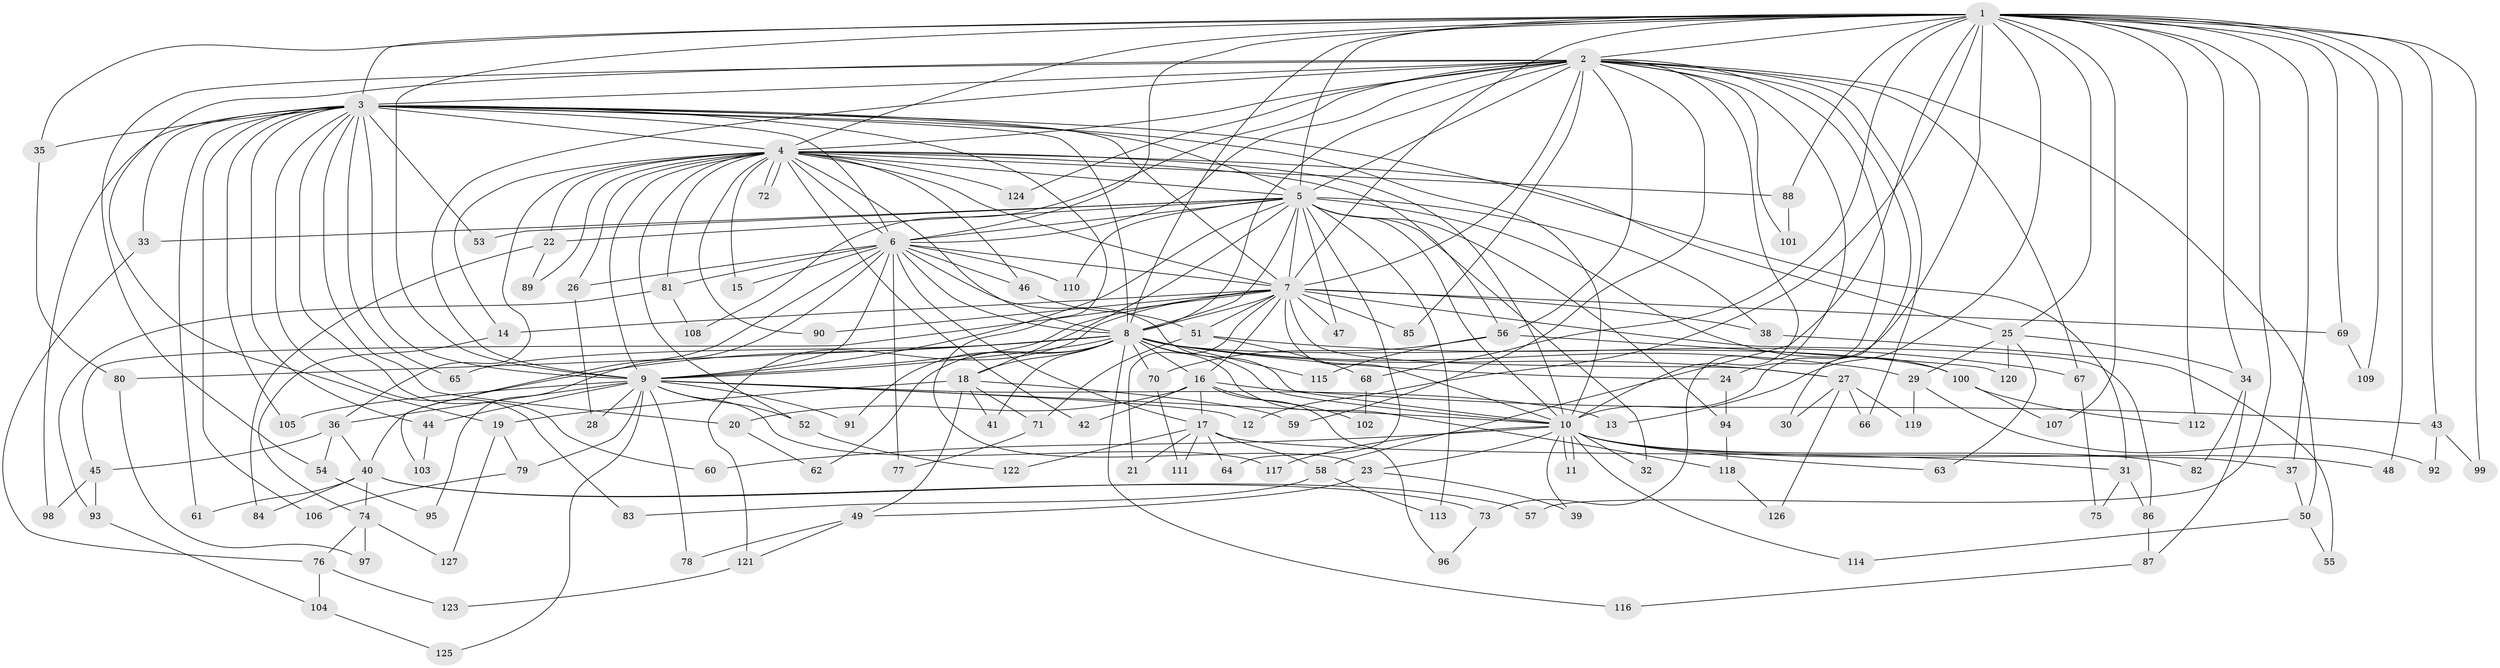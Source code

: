// Generated by graph-tools (version 1.1) at 2025/13/03/09/25 04:13:51]
// undirected, 127 vertices, 279 edges
graph export_dot {
graph [start="1"]
  node [color=gray90,style=filled];
  1;
  2;
  3;
  4;
  5;
  6;
  7;
  8;
  9;
  10;
  11;
  12;
  13;
  14;
  15;
  16;
  17;
  18;
  19;
  20;
  21;
  22;
  23;
  24;
  25;
  26;
  27;
  28;
  29;
  30;
  31;
  32;
  33;
  34;
  35;
  36;
  37;
  38;
  39;
  40;
  41;
  42;
  43;
  44;
  45;
  46;
  47;
  48;
  49;
  50;
  51;
  52;
  53;
  54;
  55;
  56;
  57;
  58;
  59;
  60;
  61;
  62;
  63;
  64;
  65;
  66;
  67;
  68;
  69;
  70;
  71;
  72;
  73;
  74;
  75;
  76;
  77;
  78;
  79;
  80;
  81;
  82;
  83;
  84;
  85;
  86;
  87;
  88;
  89;
  90;
  91;
  92;
  93;
  94;
  95;
  96;
  97;
  98;
  99;
  100;
  101;
  102;
  103;
  104;
  105;
  106;
  107;
  108;
  109;
  110;
  111;
  112;
  113;
  114;
  115;
  116;
  117;
  118;
  119;
  120;
  121;
  122;
  123;
  124;
  125;
  126;
  127;
  1 -- 2;
  1 -- 3;
  1 -- 4;
  1 -- 5;
  1 -- 6;
  1 -- 7;
  1 -- 8;
  1 -- 9;
  1 -- 10;
  1 -- 12;
  1 -- 13;
  1 -- 25;
  1 -- 34;
  1 -- 35;
  1 -- 37;
  1 -- 43;
  1 -- 48;
  1 -- 57;
  1 -- 58;
  1 -- 68;
  1 -- 69;
  1 -- 88;
  1 -- 99;
  1 -- 107;
  1 -- 109;
  1 -- 112;
  2 -- 3;
  2 -- 4;
  2 -- 5;
  2 -- 6;
  2 -- 7;
  2 -- 8;
  2 -- 9;
  2 -- 10;
  2 -- 19;
  2 -- 24;
  2 -- 30;
  2 -- 50;
  2 -- 54;
  2 -- 56;
  2 -- 59;
  2 -- 66;
  2 -- 67;
  2 -- 73;
  2 -- 85;
  2 -- 101;
  2 -- 108;
  2 -- 124;
  3 -- 4;
  3 -- 5;
  3 -- 6;
  3 -- 7;
  3 -- 8;
  3 -- 9;
  3 -- 10;
  3 -- 20;
  3 -- 23;
  3 -- 31;
  3 -- 33;
  3 -- 35;
  3 -- 44;
  3 -- 53;
  3 -- 60;
  3 -- 61;
  3 -- 65;
  3 -- 83;
  3 -- 98;
  3 -- 105;
  3 -- 106;
  4 -- 5;
  4 -- 6;
  4 -- 7;
  4 -- 8;
  4 -- 9;
  4 -- 10;
  4 -- 14;
  4 -- 15;
  4 -- 22;
  4 -- 25;
  4 -- 26;
  4 -- 36;
  4 -- 42;
  4 -- 46;
  4 -- 52;
  4 -- 56;
  4 -- 72;
  4 -- 72;
  4 -- 81;
  4 -- 88;
  4 -- 89;
  4 -- 90;
  4 -- 124;
  5 -- 6;
  5 -- 7;
  5 -- 8;
  5 -- 9;
  5 -- 10;
  5 -- 18;
  5 -- 22;
  5 -- 32;
  5 -- 33;
  5 -- 38;
  5 -- 47;
  5 -- 53;
  5 -- 64;
  5 -- 94;
  5 -- 100;
  5 -- 110;
  5 -- 113;
  6 -- 7;
  6 -- 8;
  6 -- 9;
  6 -- 10;
  6 -- 15;
  6 -- 17;
  6 -- 26;
  6 -- 46;
  6 -- 77;
  6 -- 81;
  6 -- 95;
  6 -- 103;
  6 -- 110;
  7 -- 8;
  7 -- 9;
  7 -- 10;
  7 -- 14;
  7 -- 16;
  7 -- 21;
  7 -- 27;
  7 -- 38;
  7 -- 45;
  7 -- 47;
  7 -- 51;
  7 -- 69;
  7 -- 85;
  7 -- 86;
  7 -- 90;
  7 -- 121;
  8 -- 9;
  8 -- 10;
  8 -- 16;
  8 -- 18;
  8 -- 24;
  8 -- 27;
  8 -- 29;
  8 -- 40;
  8 -- 41;
  8 -- 62;
  8 -- 65;
  8 -- 70;
  8 -- 80;
  8 -- 91;
  8 -- 100;
  8 -- 115;
  8 -- 116;
  8 -- 118;
  9 -- 10;
  9 -- 12;
  9 -- 13;
  9 -- 28;
  9 -- 36;
  9 -- 44;
  9 -- 52;
  9 -- 78;
  9 -- 79;
  9 -- 91;
  9 -- 105;
  9 -- 117;
  9 -- 125;
  10 -- 11;
  10 -- 11;
  10 -- 23;
  10 -- 31;
  10 -- 32;
  10 -- 39;
  10 -- 48;
  10 -- 60;
  10 -- 63;
  10 -- 82;
  10 -- 114;
  10 -- 117;
  14 -- 74;
  16 -- 17;
  16 -- 20;
  16 -- 42;
  16 -- 43;
  16 -- 96;
  16 -- 102;
  17 -- 21;
  17 -- 37;
  17 -- 58;
  17 -- 64;
  17 -- 111;
  17 -- 122;
  18 -- 19;
  18 -- 41;
  18 -- 49;
  18 -- 59;
  18 -- 71;
  19 -- 79;
  19 -- 127;
  20 -- 62;
  22 -- 84;
  22 -- 89;
  23 -- 39;
  23 -- 49;
  24 -- 94;
  25 -- 29;
  25 -- 34;
  25 -- 63;
  25 -- 120;
  26 -- 28;
  27 -- 30;
  27 -- 66;
  27 -- 119;
  27 -- 126;
  29 -- 92;
  29 -- 119;
  31 -- 75;
  31 -- 86;
  33 -- 76;
  34 -- 82;
  34 -- 87;
  35 -- 80;
  36 -- 40;
  36 -- 45;
  36 -- 54;
  37 -- 50;
  38 -- 55;
  40 -- 57;
  40 -- 61;
  40 -- 73;
  40 -- 74;
  40 -- 84;
  43 -- 92;
  43 -- 99;
  44 -- 103;
  45 -- 93;
  45 -- 98;
  46 -- 51;
  49 -- 78;
  49 -- 121;
  50 -- 55;
  50 -- 114;
  51 -- 67;
  51 -- 68;
  51 -- 71;
  52 -- 122;
  54 -- 95;
  56 -- 70;
  56 -- 115;
  56 -- 120;
  58 -- 83;
  58 -- 113;
  67 -- 75;
  68 -- 102;
  69 -- 109;
  70 -- 111;
  71 -- 77;
  73 -- 96;
  74 -- 76;
  74 -- 97;
  74 -- 127;
  76 -- 104;
  76 -- 123;
  79 -- 106;
  80 -- 97;
  81 -- 93;
  81 -- 108;
  86 -- 87;
  87 -- 116;
  88 -- 101;
  93 -- 104;
  94 -- 118;
  100 -- 107;
  100 -- 112;
  104 -- 125;
  118 -- 126;
  121 -- 123;
}
